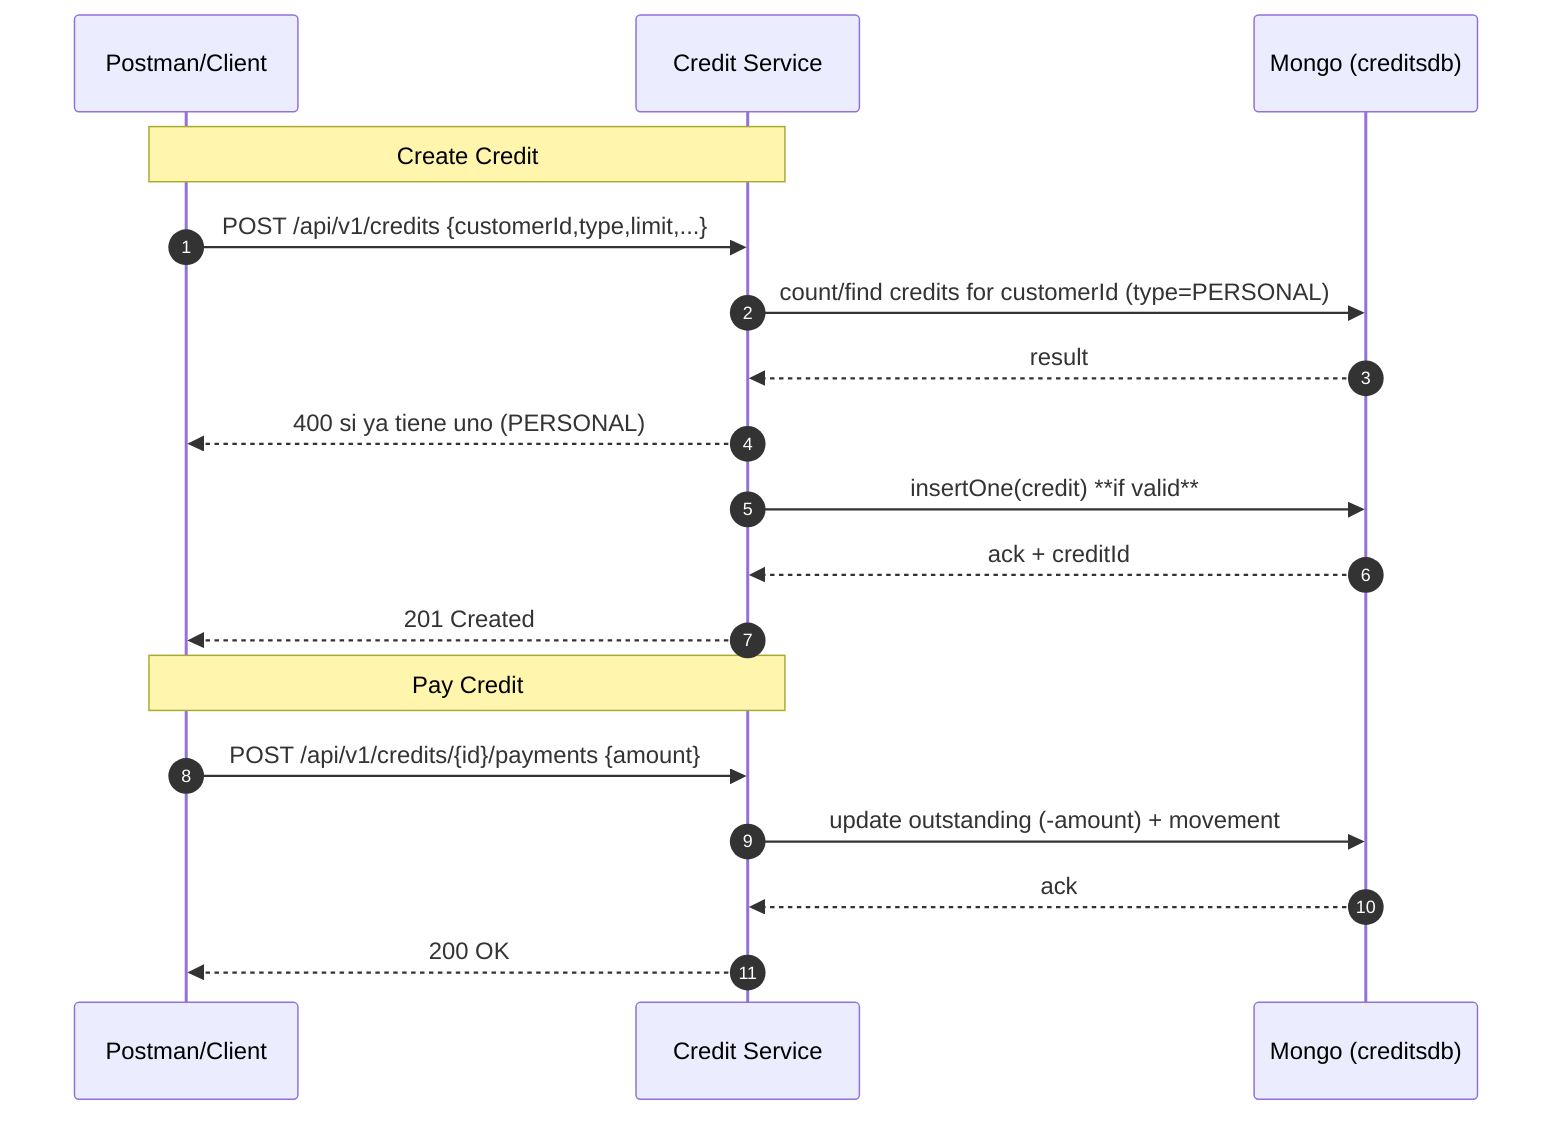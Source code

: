 %% credit-seq.mmd
sequenceDiagram
    autonumber
    participant PM as Postman/Client
    participant CR as Credit Service
    participant DB as Mongo (creditsdb)

    Note over PM,CR: Create Credit

    PM->>CR: POST /api/v1/credits {customerId,type,limit,...}
    CR->>DB: count/find credits for customerId (type=PERSONAL)
    DB-->>CR: result
    CR-->>PM: 400 si ya tiene uno (PERSONAL)
    CR->>DB: insertOne(credit) **if valid**
    DB-->>CR: ack + creditId
    CR-->>PM: 201 Created

    Note over PM,CR: Pay Credit

    PM->>CR: POST /api/v1/credits/{id}/payments {amount}
    CR->>DB: update outstanding (-amount) + movement
    DB-->>CR: ack
    CR-->>PM: 200 OK